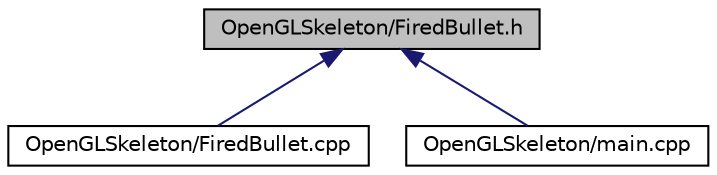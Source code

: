 digraph "OpenGLSkeleton/FiredBullet.h"
{
  edge [fontname="Helvetica",fontsize="10",labelfontname="Helvetica",labelfontsize="10"];
  node [fontname="Helvetica",fontsize="10",shape=record];
  Node1 [label="OpenGLSkeleton/FiredBullet.h",height=0.2,width=0.4,color="black", fillcolor="grey75", style="filled", fontcolor="black"];
  Node1 -> Node2 [dir="back",color="midnightblue",fontsize="10",style="solid"];
  Node2 [label="OpenGLSkeleton/FiredBullet.cpp",height=0.2,width=0.4,color="black", fillcolor="white", style="filled",URL="$_fired_bullet_8cpp.html"];
  Node1 -> Node3 [dir="back",color="midnightblue",fontsize="10",style="solid"];
  Node3 [label="OpenGLSkeleton/main.cpp",height=0.2,width=0.4,color="black", fillcolor="white", style="filled",URL="$main_8cpp.html"];
}

